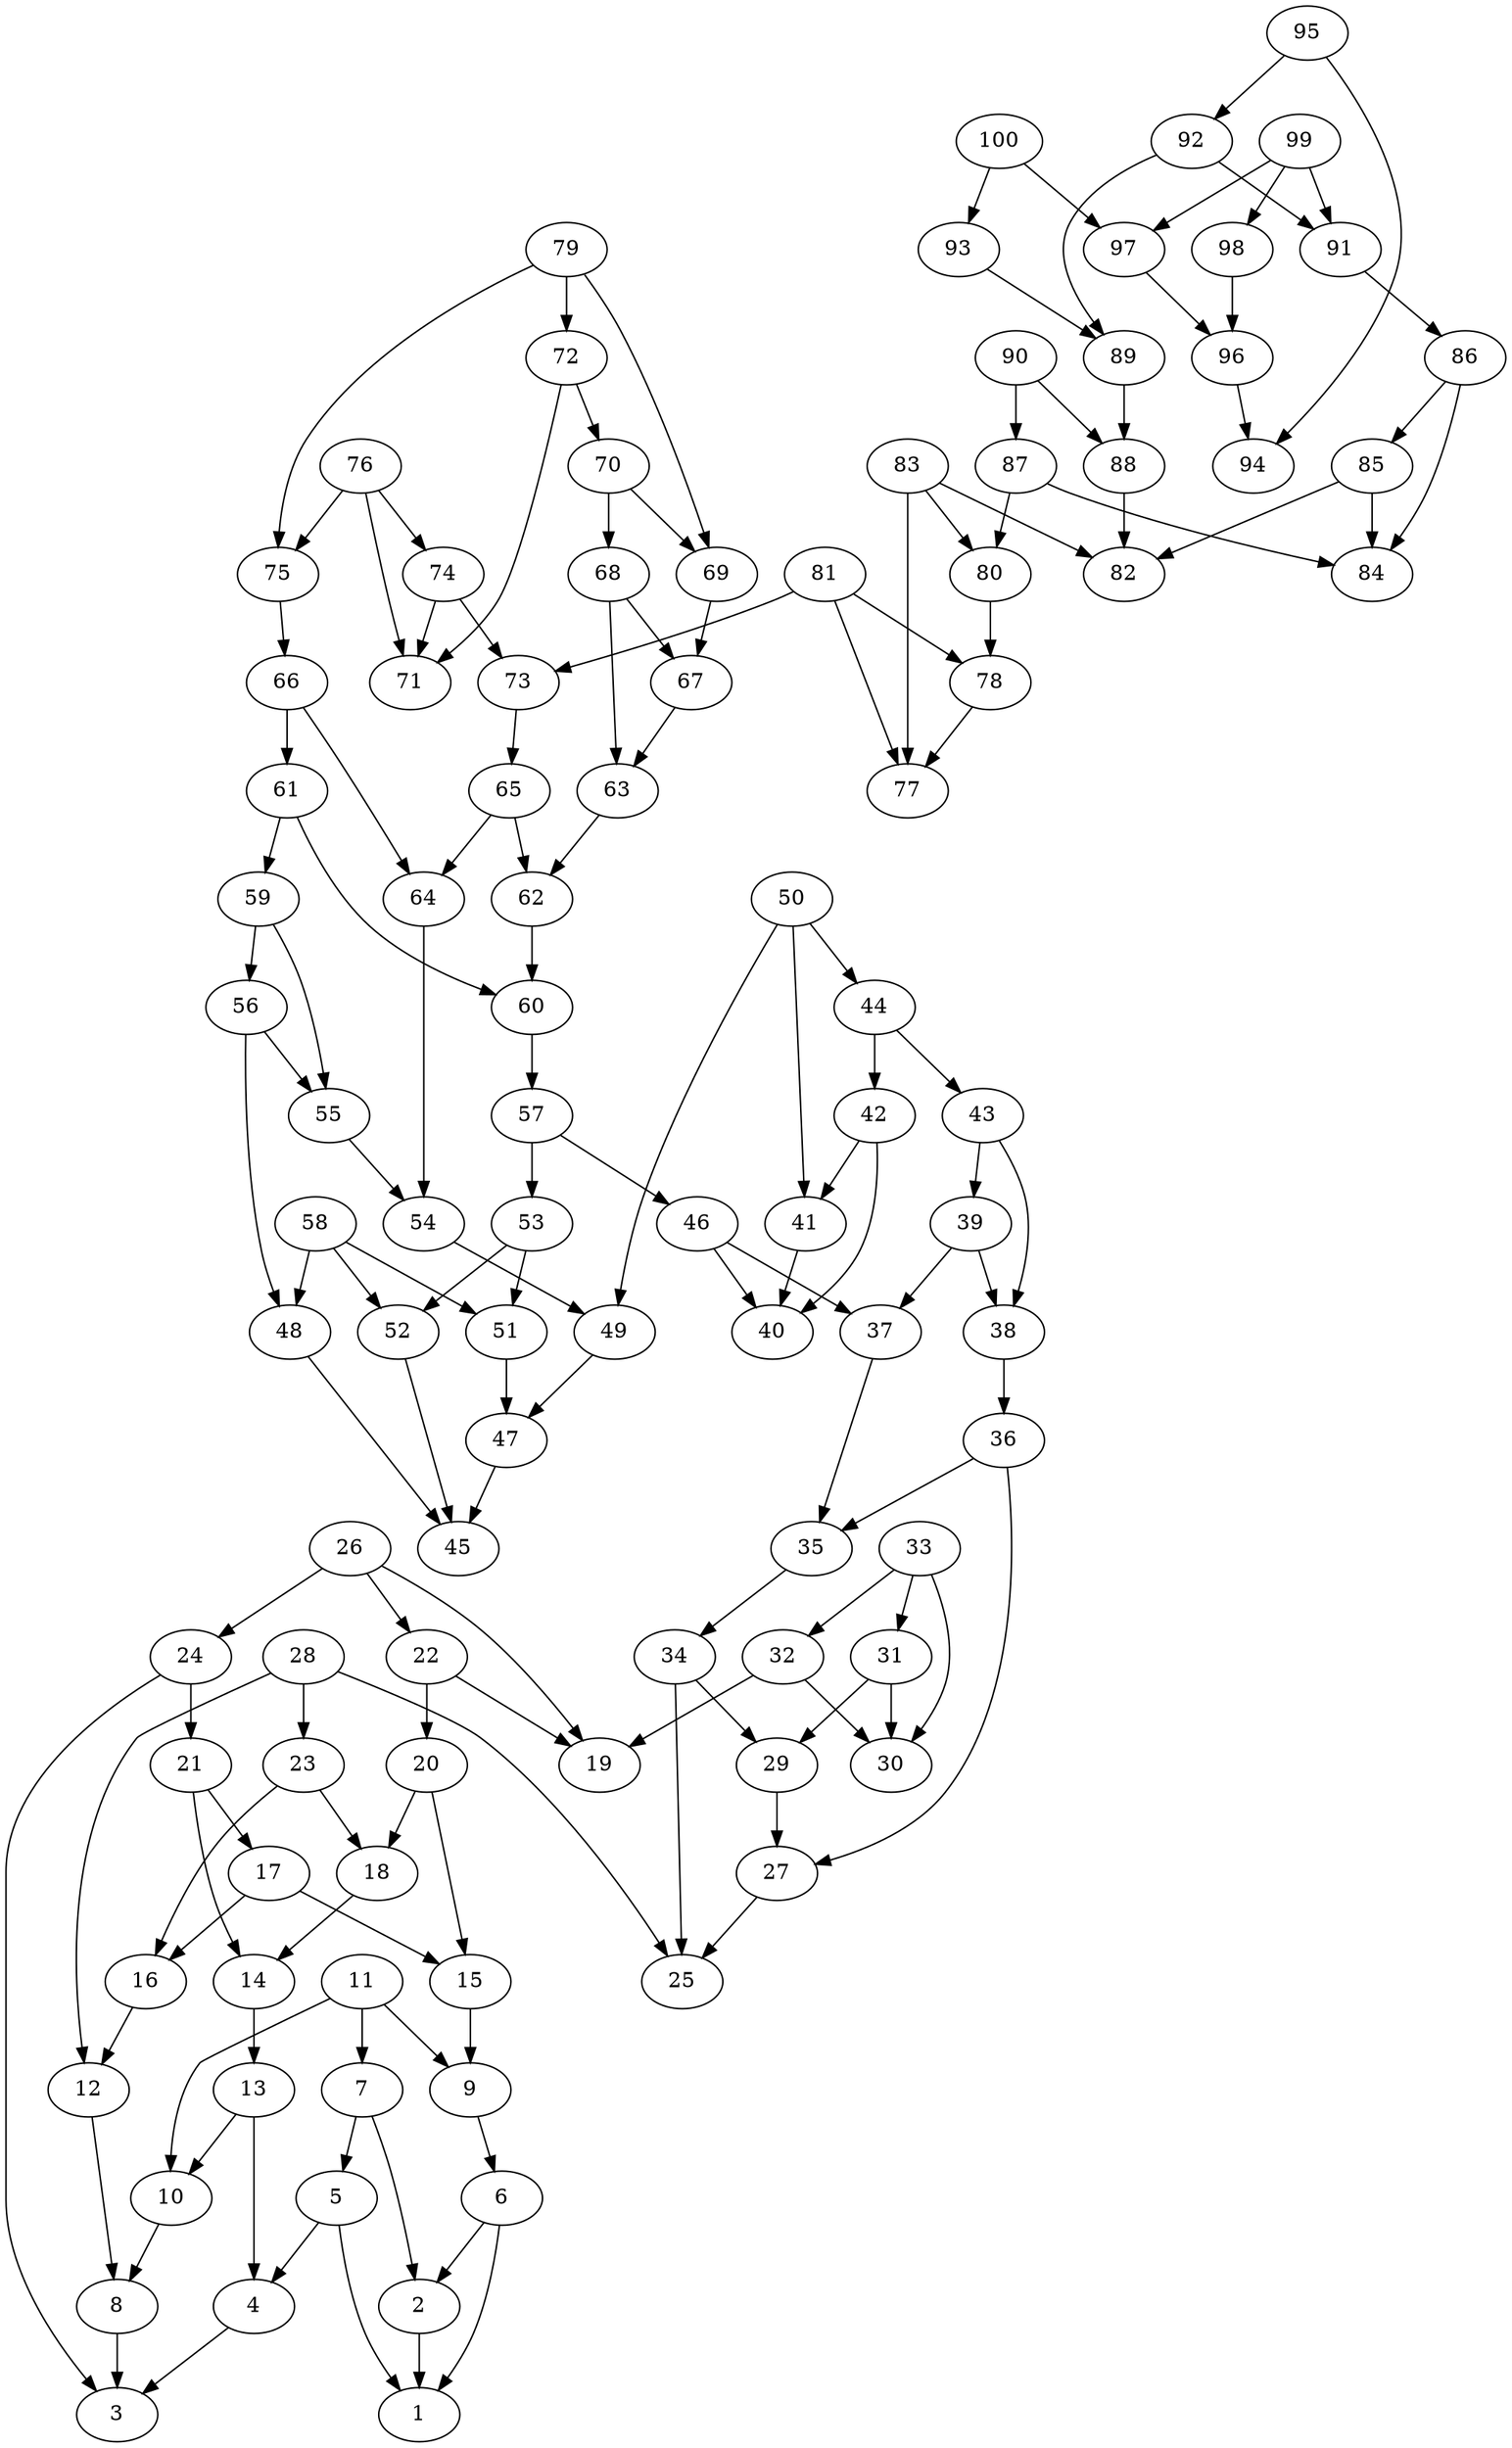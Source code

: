 digraph Graph_100 {
2 -> 1;
4 -> 3;
5 -> 1;
5 -> 4;
6 -> 1;
6 -> 2;
7 -> 2;
7 -> 5;
8 -> 3;
9 -> 6;
10 -> 8;
11 -> 7;
11 -> 9;
11 -> 10;
12 -> 8;
13 -> 4;
13 -> 10;
14 -> 13;
15 -> 9;
16 -> 12;
17 -> 16;
17 -> 15;
18 -> 14;
20 -> 18;
20 -> 15;
21 -> 17;
21 -> 14;
22 -> 20;
22 -> 19;
23 -> 16;
23 -> 18;
24 -> 3;
24 -> 21;
26 -> 24;
26 -> 19;
26 -> 22;
27 -> 25;
28 -> 23;
28 -> 12;
28 -> 25;
29 -> 27;
31 -> 30;
31 -> 29;
32 -> 19;
32 -> 30;
33 -> 31;
33 -> 32;
33 -> 30;
34 -> 29;
34 -> 25;
35 -> 34;
36 -> 35;
36 -> 27;
37 -> 35;
38 -> 36;
39 -> 37;
39 -> 38;
41 -> 40;
42 -> 41;
42 -> 40;
43 -> 39;
43 -> 38;
44 -> 42;
44 -> 43;
46 -> 37;
46 -> 40;
47 -> 45;
48 -> 45;
49 -> 47;
50 -> 49;
50 -> 41;
50 -> 44;
51 -> 47;
52 -> 45;
53 -> 52;
53 -> 51;
54 -> 49;
55 -> 54;
56 -> 48;
56 -> 55;
57 -> 53;
57 -> 46;
58 -> 52;
58 -> 51;
58 -> 48;
59 -> 56;
59 -> 55;
60 -> 57;
61 -> 60;
61 -> 59;
62 -> 60;
63 -> 62;
64 -> 54;
65 -> 64;
65 -> 62;
66 -> 64;
66 -> 61;
67 -> 63;
68 -> 63;
68 -> 67;
69 -> 67;
70 -> 68;
70 -> 69;
72 -> 70;
72 -> 71;
73 -> 65;
74 -> 73;
74 -> 71;
75 -> 66;
76 -> 75;
76 -> 71;
76 -> 74;
78 -> 77;
79 -> 75;
79 -> 72;
79 -> 69;
80 -> 78;
81 -> 77;
81 -> 73;
81 -> 78;
83 -> 80;
83 -> 82;
83 -> 77;
85 -> 84;
85 -> 82;
86 -> 85;
86 -> 84;
87 -> 84;
87 -> 80;
88 -> 82;
89 -> 88;
90 -> 88;
90 -> 87;
91 -> 86;
92 -> 89;
92 -> 91;
93 -> 89;
95 -> 92;
95 -> 94;
96 -> 94;
97 -> 96;
98 -> 96;
99 -> 97;
99 -> 98;
99 -> 91;
100 -> 97;
100 -> 93;
}

